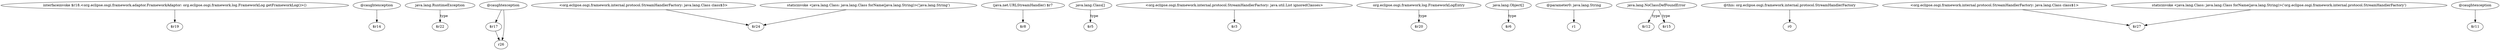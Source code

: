 digraph g {
0[label="interfaceinvoke $r18.<org.eclipse.osgi.framework.adaptor.FrameworkAdaptor: org.eclipse.osgi.framework.log.FrameworkLog getFrameworkLog()>()"]
1[label="$r19"]
0->1[label=""]
2[label="@caughtexception"]
3[label="$r14"]
2->3[label=""]
4[label="java.lang.RuntimeException"]
5[label="$r22"]
4->5[label="type"]
6[label="@caughtexception"]
7[label="$r17"]
6->7[label=""]
8[label="<org.eclipse.osgi.framework.internal.protocol.StreamHandlerFactory: java.lang.Class class$3>"]
9[label="$r24"]
8->9[label=""]
10[label="(java.net.URLStreamHandler) $r7"]
11[label="$r8"]
10->11[label=""]
12[label="r26"]
7->12[label=""]
13[label="java.lang.Class[]"]
14[label="$r5"]
13->14[label="type"]
15[label="<org.eclipse.osgi.framework.internal.protocol.StreamHandlerFactory: java.util.List ignoredClasses>"]
16[label="$r3"]
15->16[label=""]
17[label="org.eclipse.osgi.framework.log.FrameworkLogEntry"]
18[label="$r20"]
17->18[label="type"]
19[label="java.lang.Object[]"]
20[label="$r6"]
19->20[label="type"]
21[label="@parameter0: java.lang.String"]
22[label="r1"]
21->22[label=""]
23[label="java.lang.NoClassDefFoundError"]
24[label="$r12"]
23->24[label="type"]
25[label="@this: org.eclipse.osgi.framework.internal.protocol.StreamHandlerFactory"]
26[label="r0"]
25->26[label=""]
27[label="<org.eclipse.osgi.framework.internal.protocol.StreamHandlerFactory: java.lang.Class class$1>"]
28[label="$r27"]
27->28[label=""]
29[label="staticinvoke <java.lang.Class: java.lang.Class forName(java.lang.String)>('org.eclipse.osgi.framework.internal.protocol.StreamHandlerFactory')"]
29->28[label=""]
6->12[label=""]
30[label="staticinvoke <java.lang.Class: java.lang.Class forName(java.lang.String)>('java.lang.String')"]
30->9[label=""]
31[label="@caughtexception"]
32[label="$r11"]
31->32[label=""]
33[label="$r15"]
23->33[label="type"]
}